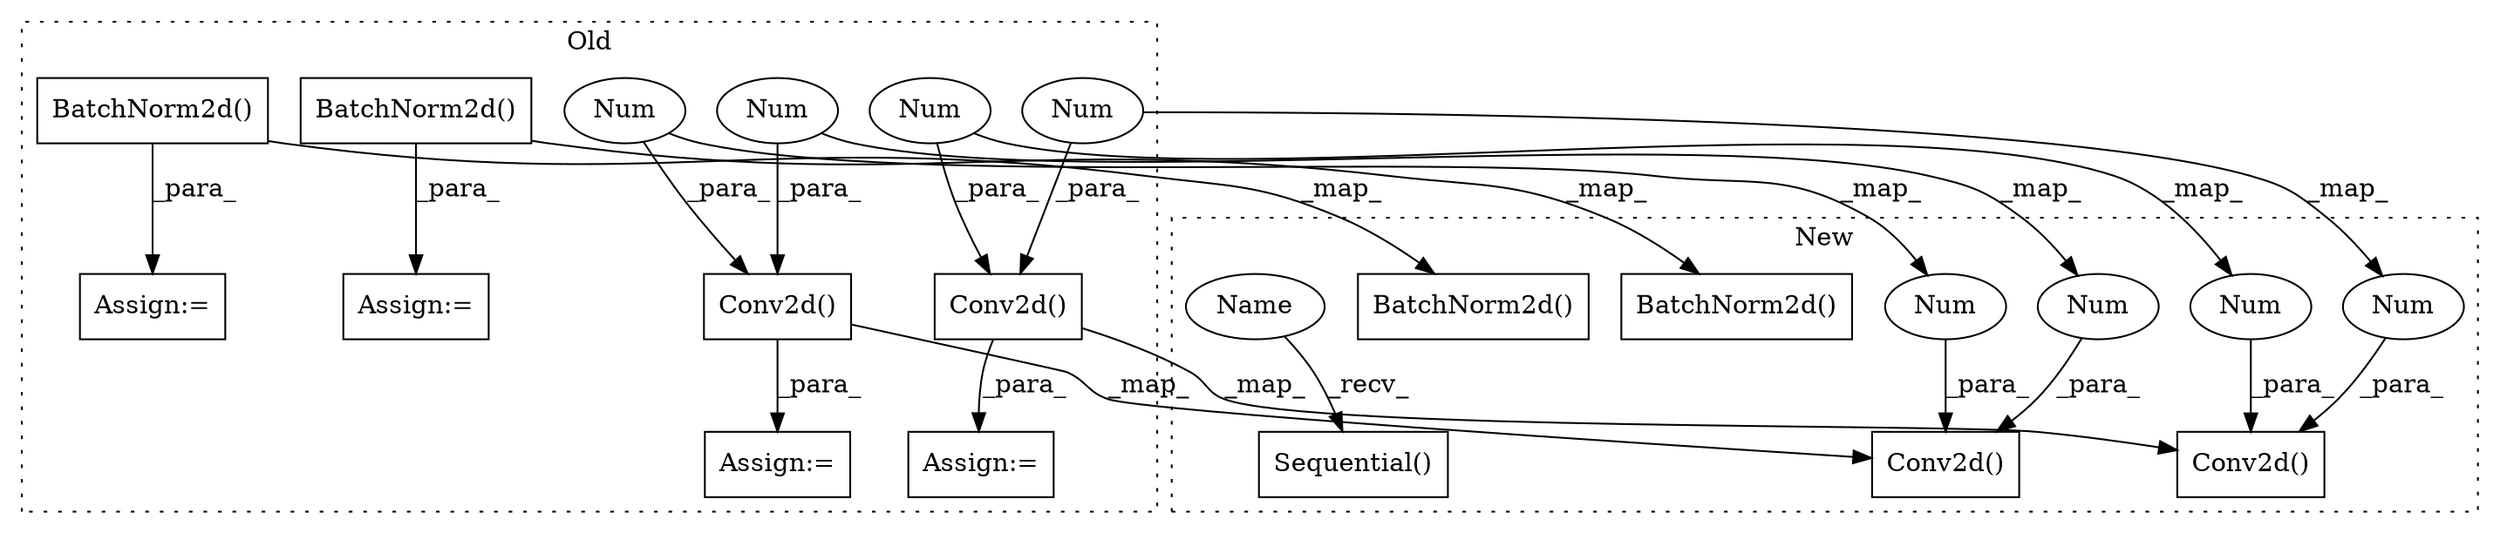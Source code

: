 digraph G {
subgraph cluster0 {
1 [label="BatchNorm2d()" a="75" s="2401,2427" l="15,1" shape="box"];
4 [label="Conv2d()" a="75" s="2296,2338" l="10,12" shape="box"];
7 [label="BatchNorm2d()" a="75" s="2448,2475" l="15,1" shape="box"];
8 [label="Conv2d()" a="75" s="2221,2262" l="10,12" shape="box"];
11 [label="Num" a="76" s="2258" l="1" shape="ellipse"];
12 [label="Num" a="76" s="2334" l="1" shape="ellipse"];
14 [label="Num" a="76" s="2261" l="1" shape="ellipse"];
17 [label="Num" a="76" s="2337" l="1" shape="ellipse"];
18 [label="Assign:=" a="68" s="2218" l="3" shape="box"];
19 [label="Assign:=" a="68" s="2398" l="3" shape="box"];
20 [label="Assign:=" a="68" s="2445" l="3" shape="box"];
21 [label="Assign:=" a="68" s="2293" l="3" shape="box"];
label = "Old";
style="dotted";
}
subgraph cluster1 {
2 [label="BatchNorm2d()" a="75" s="2311,2337" l="15,1" shape="box"];
3 [label="Sequential()" a="75" s="2781,2924" l="27,10" shape="box"];
5 [label="Conv2d()" a="75" s="2694,2736" l="10,12" shape="box"];
6 [label="BatchNorm2d()" a="75" s="2562,2589" l="15,1" shape="box"];
9 [label="Conv2d()" a="75" s="2449,2490" l="10,12" shape="box"];
10 [label="Num" a="76" s="2486" l="1" shape="ellipse"];
13 [label="Num" a="76" s="2732" l="1" shape="ellipse"];
15 [label="Num" a="76" s="2489" l="1" shape="ellipse"];
16 [label="Num" a="76" s="2735" l="1" shape="ellipse"];
22 [label="Name" a="87" s="2781" l="2" shape="ellipse"];
label = "New";
style="dotted";
}
1 -> 19 [label="_para_"];
1 -> 2 [label="_map_"];
4 -> 5 [label="_map_"];
4 -> 21 [label="_para_"];
7 -> 6 [label="_map_"];
7 -> 20 [label="_para_"];
8 -> 9 [label="_map_"];
8 -> 18 [label="_para_"];
10 -> 9 [label="_para_"];
11 -> 10 [label="_map_"];
11 -> 8 [label="_para_"];
12 -> 4 [label="_para_"];
12 -> 13 [label="_map_"];
13 -> 5 [label="_para_"];
14 -> 8 [label="_para_"];
14 -> 15 [label="_map_"];
15 -> 9 [label="_para_"];
16 -> 5 [label="_para_"];
17 -> 4 [label="_para_"];
17 -> 16 [label="_map_"];
22 -> 3 [label="_recv_"];
}